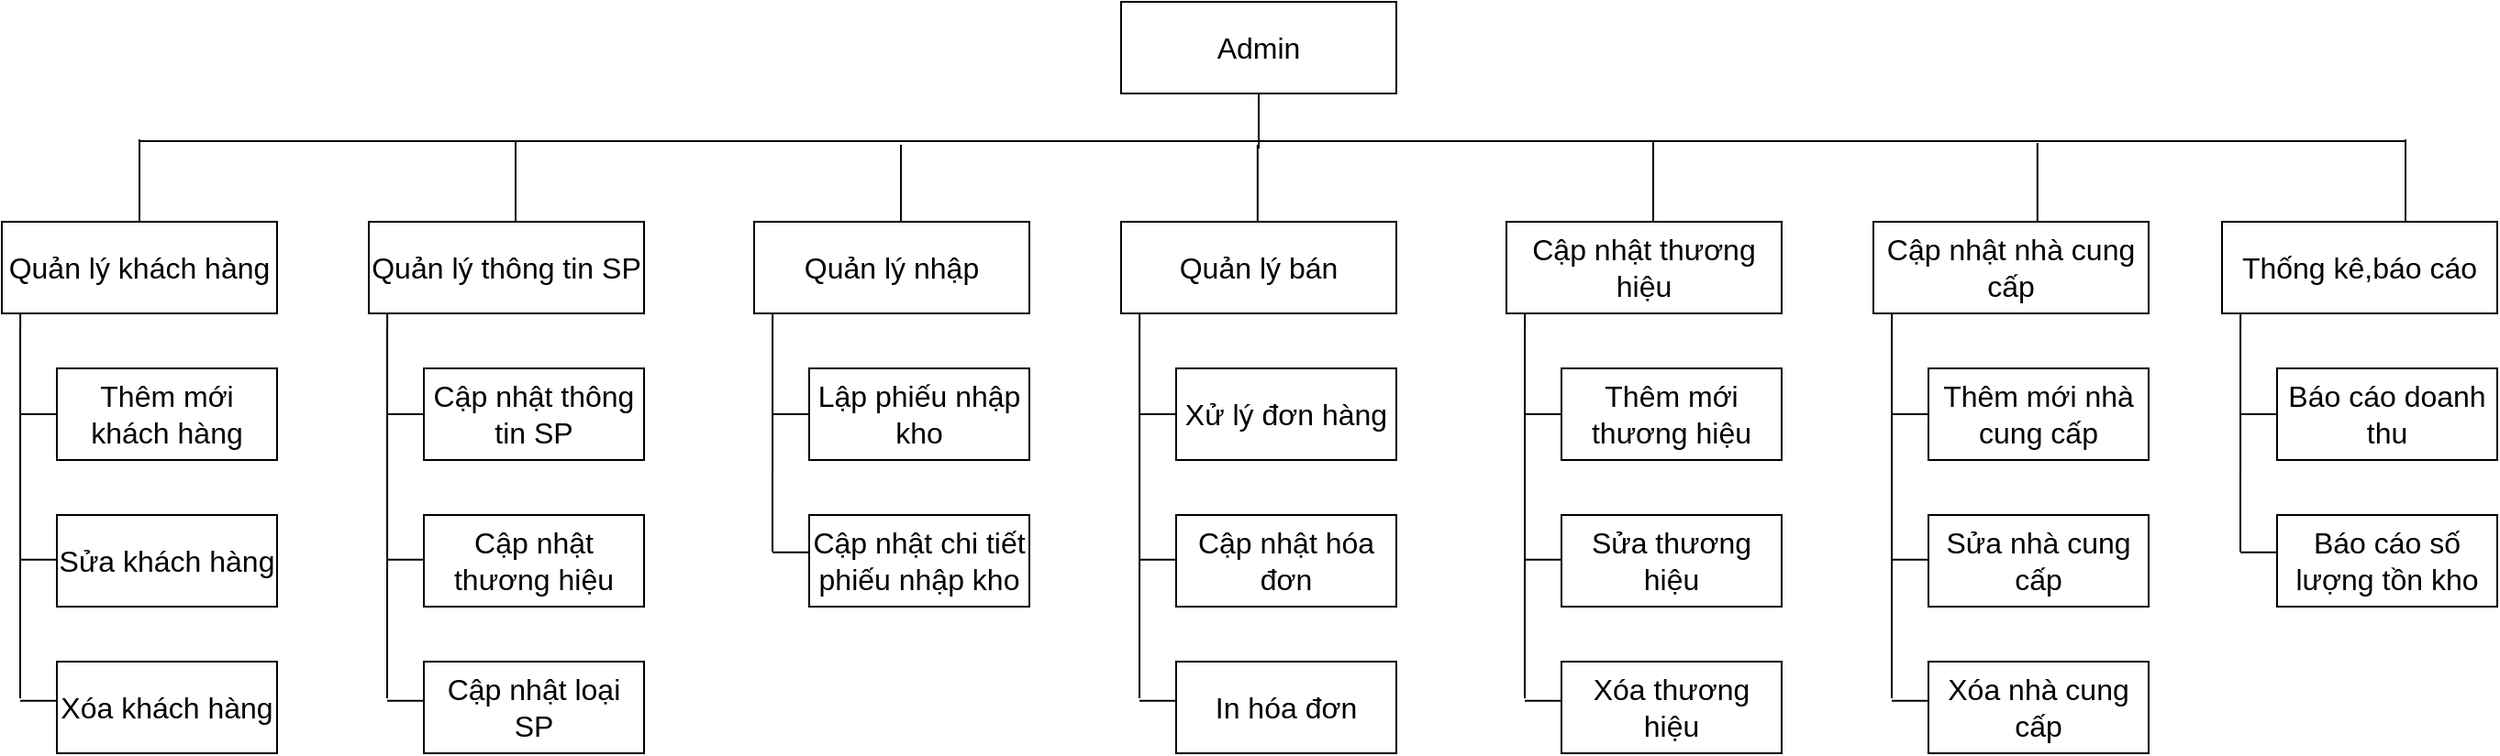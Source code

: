 <mxfile version="14.6.13" type="device"><diagram id="t0uM6_J7Db2-aWRcDnsj" name="Page-1"><mxGraphModel dx="1631" dy="867" grid="1" gridSize="10" guides="1" tooltips="1" connect="1" arrows="1" fold="1" page="1" pageScale="1" pageWidth="1654" pageHeight="1169" math="0" shadow="0"><root><mxCell id="0"/><mxCell id="1" parent="0"/><mxCell id="0rMmiRYLGJv7wS1hu7gR-1" value="Admin" style="rounded=0;whiteSpace=wrap;html=1;fontSize=16;" vertex="1" parent="1"><mxGeometry x="640" y="40" width="150" height="50" as="geometry"/></mxCell><mxCell id="0rMmiRYLGJv7wS1hu7gR-2" value="Quản lý khách hàng" style="rounded=0;whiteSpace=wrap;html=1;fontSize=16;" vertex="1" parent="1"><mxGeometry x="30" y="160" width="150" height="50" as="geometry"/></mxCell><mxCell id="0rMmiRYLGJv7wS1hu7gR-3" value="Quản lý thông tin SP" style="rounded=0;whiteSpace=wrap;html=1;fontSize=16;" vertex="1" parent="1"><mxGeometry x="230" y="160" width="150" height="50" as="geometry"/></mxCell><mxCell id="0rMmiRYLGJv7wS1hu7gR-4" value="Quản lý nhập" style="rounded=0;whiteSpace=wrap;html=1;fontSize=16;" vertex="1" parent="1"><mxGeometry x="440" y="160" width="150" height="50" as="geometry"/></mxCell><mxCell id="0rMmiRYLGJv7wS1hu7gR-5" value="Quản lý bán" style="rounded=0;whiteSpace=wrap;html=1;fontSize=16;" vertex="1" parent="1"><mxGeometry x="640" y="160" width="150" height="50" as="geometry"/></mxCell><mxCell id="0rMmiRYLGJv7wS1hu7gR-6" value="Thống kê,báo cáo" style="rounded=0;whiteSpace=wrap;html=1;fontSize=16;" vertex="1" parent="1"><mxGeometry x="1240" y="160" width="150" height="50" as="geometry"/></mxCell><mxCell id="0rMmiRYLGJv7wS1hu7gR-7" value="Cập nhật thương hiệu" style="rounded=0;whiteSpace=wrap;html=1;fontSize=16;" vertex="1" parent="1"><mxGeometry x="850" y="160" width="150" height="50" as="geometry"/></mxCell><mxCell id="0rMmiRYLGJv7wS1hu7gR-8" value="Cập nhật nhà cung cấp" style="rounded=0;whiteSpace=wrap;html=1;fontSize=16;" vertex="1" parent="1"><mxGeometry x="1050" y="160" width="150" height="50" as="geometry"/></mxCell><mxCell id="0rMmiRYLGJv7wS1hu7gR-9" value="Thêm mới khách hàng" style="rounded=0;whiteSpace=wrap;html=1;fontSize=16;" vertex="1" parent="1"><mxGeometry x="60" y="240" width="120" height="50" as="geometry"/></mxCell><mxCell id="0rMmiRYLGJv7wS1hu7gR-10" value="Sửa khách hàng" style="rounded=0;whiteSpace=wrap;html=1;fontSize=16;" vertex="1" parent="1"><mxGeometry x="60" y="320" width="120" height="50" as="geometry"/></mxCell><mxCell id="0rMmiRYLGJv7wS1hu7gR-11" value="Xóa khách hàng" style="rounded=0;whiteSpace=wrap;html=1;fontSize=16;" vertex="1" parent="1"><mxGeometry x="60" y="400" width="120" height="50" as="geometry"/></mxCell><mxCell id="0rMmiRYLGJv7wS1hu7gR-12" value="Thêm mới thương hiệu" style="rounded=0;whiteSpace=wrap;html=1;fontSize=16;" vertex="1" parent="1"><mxGeometry x="880" y="240" width="120" height="50" as="geometry"/></mxCell><mxCell id="0rMmiRYLGJv7wS1hu7gR-13" value="Sửa thương hiệu" style="rounded=0;whiteSpace=wrap;html=1;fontSize=16;" vertex="1" parent="1"><mxGeometry x="880" y="320" width="120" height="50" as="geometry"/></mxCell><mxCell id="0rMmiRYLGJv7wS1hu7gR-14" value="Xóa thương hiệu" style="rounded=0;whiteSpace=wrap;html=1;fontSize=16;" vertex="1" parent="1"><mxGeometry x="880" y="400" width="120" height="50" as="geometry"/></mxCell><mxCell id="0rMmiRYLGJv7wS1hu7gR-15" value="Thêm mới nhà cung cấp" style="rounded=0;whiteSpace=wrap;html=1;fontSize=16;" vertex="1" parent="1"><mxGeometry x="1080" y="240" width="120" height="50" as="geometry"/></mxCell><mxCell id="0rMmiRYLGJv7wS1hu7gR-16" value="Sửa nhà cung cấp" style="rounded=0;whiteSpace=wrap;html=1;fontSize=16;" vertex="1" parent="1"><mxGeometry x="1080" y="320" width="120" height="50" as="geometry"/></mxCell><mxCell id="0rMmiRYLGJv7wS1hu7gR-17" value="Xóa nhà cung cấp" style="rounded=0;whiteSpace=wrap;html=1;fontSize=16;" vertex="1" parent="1"><mxGeometry x="1080" y="400" width="120" height="50" as="geometry"/></mxCell><mxCell id="0rMmiRYLGJv7wS1hu7gR-18" value="Cập nhật thông tin SP" style="rounded=0;whiteSpace=wrap;html=1;fontSize=16;" vertex="1" parent="1"><mxGeometry x="260" y="240" width="120" height="50" as="geometry"/></mxCell><mxCell id="0rMmiRYLGJv7wS1hu7gR-19" value="Cập nhật thương hiệu" style="rounded=0;whiteSpace=wrap;html=1;fontSize=16;" vertex="1" parent="1"><mxGeometry x="260" y="320" width="120" height="50" as="geometry"/></mxCell><mxCell id="0rMmiRYLGJv7wS1hu7gR-20" value="Cập nhật loại SP" style="rounded=0;whiteSpace=wrap;html=1;fontSize=16;" vertex="1" parent="1"><mxGeometry x="260" y="400" width="120" height="50" as="geometry"/></mxCell><mxCell id="0rMmiRYLGJv7wS1hu7gR-21" value="Lập phiếu nhập kho" style="rounded=0;whiteSpace=wrap;html=1;fontSize=16;" vertex="1" parent="1"><mxGeometry x="470" y="240" width="120" height="50" as="geometry"/></mxCell><mxCell id="0rMmiRYLGJv7wS1hu7gR-22" value="Cập nhật chi tiết phiếu nhập kho" style="rounded=0;whiteSpace=wrap;html=1;fontSize=16;" vertex="1" parent="1"><mxGeometry x="470" y="320" width="120" height="50" as="geometry"/></mxCell><mxCell id="0rMmiRYLGJv7wS1hu7gR-27" value="Xử lý đơn hàng" style="rounded=0;whiteSpace=wrap;html=1;fontSize=16;" vertex="1" parent="1"><mxGeometry x="670" y="240" width="120" height="50" as="geometry"/></mxCell><mxCell id="0rMmiRYLGJv7wS1hu7gR-28" value="Cập nhật hóa đơn" style="rounded=0;whiteSpace=wrap;html=1;fontSize=16;" vertex="1" parent="1"><mxGeometry x="670" y="320" width="120" height="50" as="geometry"/></mxCell><mxCell id="0rMmiRYLGJv7wS1hu7gR-29" value="In hóa đơn" style="rounded=0;whiteSpace=wrap;html=1;fontSize=16;" vertex="1" parent="1"><mxGeometry x="670" y="400" width="120" height="50" as="geometry"/></mxCell><mxCell id="0rMmiRYLGJv7wS1hu7gR-33" value="Báo cáo doanh thu" style="rounded=0;whiteSpace=wrap;html=1;fontSize=16;" vertex="1" parent="1"><mxGeometry x="1270" y="240" width="120" height="50" as="geometry"/></mxCell><mxCell id="0rMmiRYLGJv7wS1hu7gR-34" value="Báo cáo số lượng tồn kho" style="rounded=0;whiteSpace=wrap;html=1;fontSize=16;" vertex="1" parent="1"><mxGeometry x="1270" y="320" width="120" height="50" as="geometry"/></mxCell><mxCell id="0rMmiRYLGJv7wS1hu7gR-35" value="" style="endArrow=none;html=1;fontSize=16;entryX=0.067;entryY=1;entryDx=0;entryDy=0;entryPerimeter=0;" edge="1" parent="1" target="0rMmiRYLGJv7wS1hu7gR-2"><mxGeometry width="50" height="50" relative="1" as="geometry"><mxPoint x="40" y="420" as="sourcePoint"/><mxPoint x="620" y="220" as="targetPoint"/></mxGeometry></mxCell><mxCell id="0rMmiRYLGJv7wS1hu7gR-37" value="" style="endArrow=none;html=1;fontSize=16;entryX=0;entryY=0.5;entryDx=0;entryDy=0;" edge="1" parent="1" target="0rMmiRYLGJv7wS1hu7gR-9"><mxGeometry width="50" height="50" relative="1" as="geometry"><mxPoint x="40" y="265" as="sourcePoint"/><mxPoint x="-30" y="280" as="targetPoint"/></mxGeometry></mxCell><mxCell id="0rMmiRYLGJv7wS1hu7gR-39" value="" style="endArrow=none;html=1;fontSize=16;entryX=0;entryY=0.5;entryDx=0;entryDy=0;" edge="1" parent="1"><mxGeometry width="50" height="50" relative="1" as="geometry"><mxPoint x="40" y="344.41" as="sourcePoint"/><mxPoint x="60" y="344.41" as="targetPoint"/></mxGeometry></mxCell><mxCell id="0rMmiRYLGJv7wS1hu7gR-40" value="" style="endArrow=none;html=1;fontSize=16;entryX=0;entryY=0.5;entryDx=0;entryDy=0;" edge="1" parent="1"><mxGeometry width="50" height="50" relative="1" as="geometry"><mxPoint x="40" y="421.41" as="sourcePoint"/><mxPoint x="60" y="421.41" as="targetPoint"/></mxGeometry></mxCell><mxCell id="0rMmiRYLGJv7wS1hu7gR-41" value="" style="endArrow=none;html=1;fontSize=16;entryX=0.067;entryY=1;entryDx=0;entryDy=0;entryPerimeter=0;" edge="1" parent="1"><mxGeometry width="50" height="50" relative="1" as="geometry"><mxPoint x="240" y="420" as="sourcePoint"/><mxPoint x="240.05" y="210" as="targetPoint"/></mxGeometry></mxCell><mxCell id="0rMmiRYLGJv7wS1hu7gR-42" value="" style="endArrow=none;html=1;fontSize=16;entryX=0;entryY=0.5;entryDx=0;entryDy=0;" edge="1" parent="1"><mxGeometry width="50" height="50" relative="1" as="geometry"><mxPoint x="240" y="265" as="sourcePoint"/><mxPoint x="260" y="265" as="targetPoint"/></mxGeometry></mxCell><mxCell id="0rMmiRYLGJv7wS1hu7gR-43" value="" style="endArrow=none;html=1;fontSize=16;entryX=0;entryY=0.5;entryDx=0;entryDy=0;" edge="1" parent="1"><mxGeometry width="50" height="50" relative="1" as="geometry"><mxPoint x="240" y="344.41" as="sourcePoint"/><mxPoint x="260" y="344.41" as="targetPoint"/></mxGeometry></mxCell><mxCell id="0rMmiRYLGJv7wS1hu7gR-44" value="" style="endArrow=none;html=1;fontSize=16;entryX=0;entryY=0.5;entryDx=0;entryDy=0;" edge="1" parent="1"><mxGeometry width="50" height="50" relative="1" as="geometry"><mxPoint x="240" y="421.41" as="sourcePoint"/><mxPoint x="260" y="421.41" as="targetPoint"/></mxGeometry></mxCell><mxCell id="0rMmiRYLGJv7wS1hu7gR-45" value="" style="endArrow=none;html=1;fontSize=16;entryX=0.067;entryY=1;entryDx=0;entryDy=0;entryPerimeter=0;" edge="1" parent="1"><mxGeometry width="50" height="50" relative="1" as="geometry"><mxPoint x="650" y="420" as="sourcePoint"/><mxPoint x="650.05" y="210" as="targetPoint"/></mxGeometry></mxCell><mxCell id="0rMmiRYLGJv7wS1hu7gR-46" value="" style="endArrow=none;html=1;fontSize=16;entryX=0;entryY=0.5;entryDx=0;entryDy=0;" edge="1" parent="1"><mxGeometry width="50" height="50" relative="1" as="geometry"><mxPoint x="650" y="265" as="sourcePoint"/><mxPoint x="670" y="265" as="targetPoint"/></mxGeometry></mxCell><mxCell id="0rMmiRYLGJv7wS1hu7gR-47" value="" style="endArrow=none;html=1;fontSize=16;entryX=0;entryY=0.5;entryDx=0;entryDy=0;" edge="1" parent="1"><mxGeometry width="50" height="50" relative="1" as="geometry"><mxPoint x="650" y="344.41" as="sourcePoint"/><mxPoint x="670" y="344.41" as="targetPoint"/></mxGeometry></mxCell><mxCell id="0rMmiRYLGJv7wS1hu7gR-48" value="" style="endArrow=none;html=1;fontSize=16;entryX=0;entryY=0.5;entryDx=0;entryDy=0;" edge="1" parent="1"><mxGeometry width="50" height="50" relative="1" as="geometry"><mxPoint x="650" y="421.41" as="sourcePoint"/><mxPoint x="670" y="421.41" as="targetPoint"/></mxGeometry></mxCell><mxCell id="0rMmiRYLGJv7wS1hu7gR-61" value="" style="endArrow=none;html=1;fontSize=16;entryX=0.067;entryY=1;entryDx=0;entryDy=0;entryPerimeter=0;" edge="1" parent="1"><mxGeometry width="50" height="50" relative="1" as="geometry"><mxPoint x="860" y="420" as="sourcePoint"/><mxPoint x="860.05" y="210" as="targetPoint"/></mxGeometry></mxCell><mxCell id="0rMmiRYLGJv7wS1hu7gR-62" value="" style="endArrow=none;html=1;fontSize=16;entryX=0;entryY=0.5;entryDx=0;entryDy=0;" edge="1" parent="1"><mxGeometry width="50" height="50" relative="1" as="geometry"><mxPoint x="860" y="265" as="sourcePoint"/><mxPoint x="880" y="265" as="targetPoint"/></mxGeometry></mxCell><mxCell id="0rMmiRYLGJv7wS1hu7gR-63" value="" style="endArrow=none;html=1;fontSize=16;entryX=0;entryY=0.5;entryDx=0;entryDy=0;" edge="1" parent="1"><mxGeometry width="50" height="50" relative="1" as="geometry"><mxPoint x="860" y="344.41" as="sourcePoint"/><mxPoint x="880" y="344.41" as="targetPoint"/></mxGeometry></mxCell><mxCell id="0rMmiRYLGJv7wS1hu7gR-64" value="" style="endArrow=none;html=1;fontSize=16;entryX=0;entryY=0.5;entryDx=0;entryDy=0;" edge="1" parent="1"><mxGeometry width="50" height="50" relative="1" as="geometry"><mxPoint x="860" y="421.41" as="sourcePoint"/><mxPoint x="880" y="421.41" as="targetPoint"/></mxGeometry></mxCell><mxCell id="0rMmiRYLGJv7wS1hu7gR-65" value="" style="endArrow=none;html=1;fontSize=16;entryX=0.067;entryY=1;entryDx=0;entryDy=0;entryPerimeter=0;" edge="1" parent="1"><mxGeometry width="50" height="50" relative="1" as="geometry"><mxPoint x="1060" y="420" as="sourcePoint"/><mxPoint x="1060.05" y="210" as="targetPoint"/></mxGeometry></mxCell><mxCell id="0rMmiRYLGJv7wS1hu7gR-66" value="" style="endArrow=none;html=1;fontSize=16;entryX=0;entryY=0.5;entryDx=0;entryDy=0;" edge="1" parent="1"><mxGeometry width="50" height="50" relative="1" as="geometry"><mxPoint x="1060" y="265" as="sourcePoint"/><mxPoint x="1080" y="265" as="targetPoint"/></mxGeometry></mxCell><mxCell id="0rMmiRYLGJv7wS1hu7gR-67" value="" style="endArrow=none;html=1;fontSize=16;entryX=0;entryY=0.5;entryDx=0;entryDy=0;" edge="1" parent="1"><mxGeometry width="50" height="50" relative="1" as="geometry"><mxPoint x="1060" y="344.41" as="sourcePoint"/><mxPoint x="1080" y="344.41" as="targetPoint"/></mxGeometry></mxCell><mxCell id="0rMmiRYLGJv7wS1hu7gR-68" value="" style="endArrow=none;html=1;fontSize=16;entryX=0;entryY=0.5;entryDx=0;entryDy=0;" edge="1" parent="1"><mxGeometry width="50" height="50" relative="1" as="geometry"><mxPoint x="1060" y="421.41" as="sourcePoint"/><mxPoint x="1080" y="421.41" as="targetPoint"/></mxGeometry></mxCell><mxCell id="0rMmiRYLGJv7wS1hu7gR-73" value="" style="endArrow=none;html=1;fontSize=16;entryX=0.067;entryY=1;entryDx=0;entryDy=0;entryPerimeter=0;" edge="1" parent="1"><mxGeometry width="50" height="50" relative="1" as="geometry"><mxPoint x="1250" y="340" as="sourcePoint"/><mxPoint x="1250.05" y="210" as="targetPoint"/></mxGeometry></mxCell><mxCell id="0rMmiRYLGJv7wS1hu7gR-74" value="" style="endArrow=none;html=1;fontSize=16;entryX=0;entryY=0.5;entryDx=0;entryDy=0;" edge="1" parent="1"><mxGeometry width="50" height="50" relative="1" as="geometry"><mxPoint x="1250" y="265" as="sourcePoint"/><mxPoint x="1270" y="265" as="targetPoint"/></mxGeometry></mxCell><mxCell id="0rMmiRYLGJv7wS1hu7gR-75" value="" style="endArrow=none;html=1;fontSize=16;entryX=0;entryY=0.5;entryDx=0;entryDy=0;" edge="1" parent="1"><mxGeometry width="50" height="50" relative="1" as="geometry"><mxPoint x="1250" y="340.41" as="sourcePoint"/><mxPoint x="1270" y="340.41" as="targetPoint"/></mxGeometry></mxCell><mxCell id="0rMmiRYLGJv7wS1hu7gR-79" value="" style="endArrow=none;html=1;fontSize=16;entryX=0.067;entryY=1;entryDx=0;entryDy=0;entryPerimeter=0;" edge="1" parent="1"><mxGeometry width="50" height="50" relative="1" as="geometry"><mxPoint x="450" y="340" as="sourcePoint"/><mxPoint x="450.05" y="210" as="targetPoint"/></mxGeometry></mxCell><mxCell id="0rMmiRYLGJv7wS1hu7gR-80" value="" style="endArrow=none;html=1;fontSize=16;entryX=0;entryY=0.5;entryDx=0;entryDy=0;" edge="1" parent="1"><mxGeometry width="50" height="50" relative="1" as="geometry"><mxPoint x="450" y="265" as="sourcePoint"/><mxPoint x="470" y="265" as="targetPoint"/></mxGeometry></mxCell><mxCell id="0rMmiRYLGJv7wS1hu7gR-81" value="" style="endArrow=none;html=1;fontSize=16;entryX=0;entryY=0.5;entryDx=0;entryDy=0;" edge="1" parent="1"><mxGeometry width="50" height="50" relative="1" as="geometry"><mxPoint x="450" y="340.41" as="sourcePoint"/><mxPoint x="470" y="340.41" as="targetPoint"/></mxGeometry></mxCell><mxCell id="0rMmiRYLGJv7wS1hu7gR-82" value="" style="endArrow=none;html=1;fontSize=16;entryX=0.5;entryY=1;entryDx=0;entryDy=0;" edge="1" parent="1" target="0rMmiRYLGJv7wS1hu7gR-1"><mxGeometry width="50" height="50" relative="1" as="geometry"><mxPoint x="715" y="120" as="sourcePoint"/><mxPoint x="620" y="220" as="targetPoint"/></mxGeometry></mxCell><mxCell id="0rMmiRYLGJv7wS1hu7gR-83" value="" style="endArrow=none;html=1;fontSize=16;" edge="1" parent="1"><mxGeometry width="50" height="50" relative="1" as="geometry"><mxPoint x="105" y="116" as="sourcePoint"/><mxPoint x="1340" y="116" as="targetPoint"/></mxGeometry></mxCell><mxCell id="0rMmiRYLGJv7wS1hu7gR-84" value="" style="endArrow=none;html=1;fontSize=4;strokeWidth=1;jumpSize=8;rounded=1;" edge="1" parent="1" source="0rMmiRYLGJv7wS1hu7gR-2"><mxGeometry width="50" height="50" relative="1" as="geometry"><mxPoint x="570" y="270" as="sourcePoint"/><mxPoint x="105" y="115" as="targetPoint"/></mxGeometry></mxCell><mxCell id="0rMmiRYLGJv7wS1hu7gR-85" value="" style="endArrow=none;html=1;fontSize=4;strokeWidth=1;jumpSize=8;rounded=1;" edge="1" parent="1"><mxGeometry width="50" height="50" relative="1" as="geometry"><mxPoint x="310" y="160" as="sourcePoint"/><mxPoint x="310" y="116" as="targetPoint"/></mxGeometry></mxCell><mxCell id="0rMmiRYLGJv7wS1hu7gR-86" value="" style="endArrow=none;html=1;fontSize=4;strokeWidth=1;jumpSize=8;rounded=1;" edge="1" parent="1"><mxGeometry width="50" height="50" relative="1" as="geometry"><mxPoint x="520" y="160" as="sourcePoint"/><mxPoint x="520" y="118" as="targetPoint"/><Array as="points"><mxPoint x="520" y="130"/></Array></mxGeometry></mxCell><mxCell id="0rMmiRYLGJv7wS1hu7gR-87" value="" style="endArrow=none;html=1;fontSize=4;strokeWidth=1;jumpSize=8;rounded=1;" edge="1" parent="1"><mxGeometry width="50" height="50" relative="1" as="geometry"><mxPoint x="714.41" y="160" as="sourcePoint"/><mxPoint x="714.41" y="118" as="targetPoint"/></mxGeometry></mxCell><mxCell id="0rMmiRYLGJv7wS1hu7gR-88" value="" style="endArrow=none;html=1;fontSize=4;strokeWidth=1;jumpSize=8;rounded=1;" edge="1" parent="1"><mxGeometry width="50" height="50" relative="1" as="geometry"><mxPoint x="930" y="160" as="sourcePoint"/><mxPoint x="930" y="116" as="targetPoint"/></mxGeometry></mxCell><mxCell id="0rMmiRYLGJv7wS1hu7gR-89" value="" style="endArrow=none;html=1;fontSize=4;strokeWidth=1;jumpSize=8;rounded=1;" edge="1" parent="1"><mxGeometry width="50" height="50" relative="1" as="geometry"><mxPoint x="1139.41" y="160" as="sourcePoint"/><mxPoint x="1139.41" y="117" as="targetPoint"/></mxGeometry></mxCell><mxCell id="0rMmiRYLGJv7wS1hu7gR-90" value="" style="endArrow=none;html=1;fontSize=4;strokeWidth=1;jumpSize=8;rounded=1;" edge="1" parent="1"><mxGeometry width="50" height="50" relative="1" as="geometry"><mxPoint x="1340" y="160" as="sourcePoint"/><mxPoint x="1340" y="115" as="targetPoint"/></mxGeometry></mxCell></root></mxGraphModel></diagram></mxfile>
